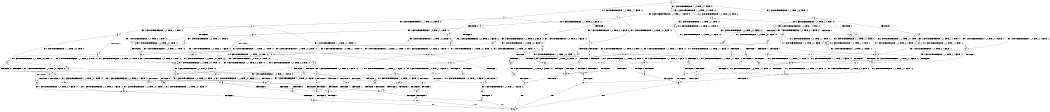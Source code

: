 digraph BCG {
size = "7, 10.5";
center = TRUE;
node [shape = circle];
0 [peripheries = 2];
0 -> 1 [label = "EX !1 !ATOMIC_EXCH_BRANCH (1, +0, TRUE, +0, 1, TRUE) !:0:"];
0 -> 2 [label = "EX !2 !ATOMIC_EXCH_BRANCH (1, +1, TRUE, +1, 1, FALSE) !:0:"];
0 -> 3 [label = "EX !0 !ATOMIC_EXCH_BRANCH (1, +1, TRUE, +0, 3, TRUE) !:0:"];
1 -> 4 [label = "EX !2 !ATOMIC_EXCH_BRANCH (1, +1, TRUE, +1, 1, FALSE) !:0:"];
1 -> 5 [label = "EX !0 !ATOMIC_EXCH_BRANCH (1, +1, TRUE, +0, 3, TRUE) !:0:"];
1 -> 1 [label = "EX !1 !ATOMIC_EXCH_BRANCH (1, +0, TRUE, +0, 1, TRUE) !:0:"];
2 -> 6 [label = "TERMINATE !2"];
2 -> 7 [label = "EX !1 !ATOMIC_EXCH_BRANCH (1, +0, TRUE, +0, 1, FALSE) !:0:"];
2 -> 8 [label = "EX !0 !ATOMIC_EXCH_BRANCH (1, +1, TRUE, +0, 3, FALSE) !:0:"];
3 -> 9 [label = "TERMINATE !0"];
3 -> 10 [label = "EX !1 !ATOMIC_EXCH_BRANCH (1, +0, TRUE, +0, 1, FALSE) !:0:"];
3 -> 11 [label = "EX !2 !ATOMIC_EXCH_BRANCH (1, +1, TRUE, +1, 1, TRUE) !:0:"];
4 -> 12 [label = "TERMINATE !2"];
4 -> 13 [label = "EX !0 !ATOMIC_EXCH_BRANCH (1, +1, TRUE, +0, 3, FALSE) !:0:"];
4 -> 7 [label = "EX !1 !ATOMIC_EXCH_BRANCH (1, +0, TRUE, +0, 1, FALSE) !:0:"];
5 -> 14 [label = "TERMINATE !0"];
5 -> 15 [label = "EX !2 !ATOMIC_EXCH_BRANCH (1, +1, TRUE, +1, 1, TRUE) !:0:"];
5 -> 10 [label = "EX !1 !ATOMIC_EXCH_BRANCH (1, +0, TRUE, +0, 1, FALSE) !:0:"];
6 -> 16 [label = "EX !1 !ATOMIC_EXCH_BRANCH (1, +0, TRUE, +0, 1, FALSE) !:0:"];
6 -> 17 [label = "EX !0 !ATOMIC_EXCH_BRANCH (1, +1, TRUE, +0, 3, FALSE) !:0:"];
7 -> 18 [label = "TERMINATE !1"];
7 -> 19 [label = "TERMINATE !2"];
7 -> 20 [label = "EX !0 !ATOMIC_EXCH_BRANCH (1, +1, TRUE, +0, 3, TRUE) !:0:"];
8 -> 21 [label = "TERMINATE !2"];
8 -> 22 [label = "EX !1 !ATOMIC_EXCH_BRANCH (1, +0, TRUE, +0, 1, FALSE) !:0:"];
8 -> 23 [label = "EX !0 !ATOMIC_EXCH_BRANCH (1, +0, TRUE, +1, 1, TRUE) !:0:"];
9 -> 24 [label = "EX !1 !ATOMIC_EXCH_BRANCH (1, +0, TRUE, +0, 1, FALSE) !:1:"];
9 -> 25 [label = "EX !2 !ATOMIC_EXCH_BRANCH (1, +1, TRUE, +1, 1, TRUE) !:1:"];
10 -> 26 [label = "TERMINATE !1"];
10 -> 27 [label = "TERMINATE !0"];
10 -> 20 [label = "EX !2 !ATOMIC_EXCH_BRANCH (1, +1, TRUE, +1, 1, FALSE) !:0:"];
11 -> 28 [label = "TERMINATE !0"];
11 -> 29 [label = "EX !1 !ATOMIC_EXCH_BRANCH (1, +0, TRUE, +0, 1, FALSE) !:0:"];
11 -> 11 [label = "EX !2 !ATOMIC_EXCH_BRANCH (1, +1, TRUE, +1, 1, TRUE) !:0:"];
12 -> 30 [label = "EX !0 !ATOMIC_EXCH_BRANCH (1, +1, TRUE, +0, 3, FALSE) !:0:"];
12 -> 16 [label = "EX !1 !ATOMIC_EXCH_BRANCH (1, +0, TRUE, +0, 1, FALSE) !:0:"];
13 -> 31 [label = "TERMINATE !2"];
13 -> 22 [label = "EX !1 !ATOMIC_EXCH_BRANCH (1, +0, TRUE, +0, 1, FALSE) !:0:"];
13 -> 32 [label = "EX !0 !ATOMIC_EXCH_BRANCH (1, +0, TRUE, +1, 1, TRUE) !:0:"];
14 -> 33 [label = "EX !2 !ATOMIC_EXCH_BRANCH (1, +1, TRUE, +1, 1, TRUE) !:1:"];
14 -> 24 [label = "EX !1 !ATOMIC_EXCH_BRANCH (1, +0, TRUE, +0, 1, FALSE) !:1:"];
15 -> 34 [label = "TERMINATE !0"];
15 -> 15 [label = "EX !2 !ATOMIC_EXCH_BRANCH (1, +1, TRUE, +1, 1, TRUE) !:0:"];
15 -> 29 [label = "EX !1 !ATOMIC_EXCH_BRANCH (1, +0, TRUE, +0, 1, FALSE) !:0:"];
16 -> 35 [label = "TERMINATE !1"];
16 -> 36 [label = "EX !0 !ATOMIC_EXCH_BRANCH (1, +1, TRUE, +0, 3, TRUE) !:0:"];
17 -> 37 [label = "EX !1 !ATOMIC_EXCH_BRANCH (1, +0, TRUE, +0, 1, FALSE) !:0:"];
17 -> 38 [label = "EX !0 !ATOMIC_EXCH_BRANCH (1, +0, TRUE, +1, 1, TRUE) !:0:"];
18 -> 35 [label = "TERMINATE !2"];
18 -> 39 [label = "EX !0 !ATOMIC_EXCH_BRANCH (1, +1, TRUE, +0, 3, TRUE) !:0:"];
19 -> 35 [label = "TERMINATE !1"];
19 -> 36 [label = "EX !0 !ATOMIC_EXCH_BRANCH (1, +1, TRUE, +0, 3, TRUE) !:0:"];
20 -> 40 [label = "TERMINATE !1"];
20 -> 41 [label = "TERMINATE !2"];
20 -> 42 [label = "TERMINATE !0"];
21 -> 37 [label = "EX !1 !ATOMIC_EXCH_BRANCH (1, +0, TRUE, +0, 1, FALSE) !:0:"];
21 -> 38 [label = "EX !0 !ATOMIC_EXCH_BRANCH (1, +0, TRUE, +1, 1, TRUE) !:0:"];
22 -> 43 [label = "TERMINATE !1"];
22 -> 44 [label = "TERMINATE !2"];
22 -> 45 [label = "EX !0 !ATOMIC_EXCH_BRANCH (1, +0, TRUE, +1, 1, FALSE) !:0:"];
23 -> 46 [label = "TERMINATE !2"];
23 -> 47 [label = "EX !1 !ATOMIC_EXCH_BRANCH (1, +0, TRUE, +0, 1, TRUE) !:0:"];
23 -> 48 [label = "EX !0 !ATOMIC_EXCH_BRANCH (1, +1, TRUE, +0, 3, TRUE) !:0:"];
24 -> 49 [label = "TERMINATE !1"];
24 -> 50 [label = "EX !2 !ATOMIC_EXCH_BRANCH (1, +1, TRUE, +1, 1, FALSE) !:1:"];
25 -> 51 [label = "EX !1 !ATOMIC_EXCH_BRANCH (1, +0, TRUE, +0, 1, FALSE) !:1:"];
25 -> 25 [label = "EX !2 !ATOMIC_EXCH_BRANCH (1, +1, TRUE, +1, 1, TRUE) !:1:"];
26 -> 52 [label = "TERMINATE !0"];
26 -> 39 [label = "EX !2 !ATOMIC_EXCH_BRANCH (1, +1, TRUE, +1, 1, FALSE) !:0:"];
27 -> 49 [label = "TERMINATE !1"];
27 -> 50 [label = "EX !2 !ATOMIC_EXCH_BRANCH (1, +1, TRUE, +1, 1, FALSE) !:1:"];
28 -> 51 [label = "EX !1 !ATOMIC_EXCH_BRANCH (1, +0, TRUE, +0, 1, FALSE) !:1:"];
28 -> 25 [label = "EX !2 !ATOMIC_EXCH_BRANCH (1, +1, TRUE, +1, 1, TRUE) !:1:"];
29 -> 53 [label = "TERMINATE !1"];
29 -> 54 [label = "TERMINATE !0"];
29 -> 20 [label = "EX !2 !ATOMIC_EXCH_BRANCH (1, +1, TRUE, +1, 1, FALSE) !:0:"];
30 -> 37 [label = "EX !1 !ATOMIC_EXCH_BRANCH (1, +0, TRUE, +0, 1, FALSE) !:0:"];
30 -> 55 [label = "EX !0 !ATOMIC_EXCH_BRANCH (1, +0, TRUE, +1, 1, TRUE) !:0:"];
31 -> 37 [label = "EX !1 !ATOMIC_EXCH_BRANCH (1, +0, TRUE, +0, 1, FALSE) !:0:"];
31 -> 55 [label = "EX !0 !ATOMIC_EXCH_BRANCH (1, +0, TRUE, +1, 1, TRUE) !:0:"];
32 -> 56 [label = "TERMINATE !2"];
32 -> 47 [label = "EX !1 !ATOMIC_EXCH_BRANCH (1, +0, TRUE, +0, 1, TRUE) !:0:"];
32 -> 57 [label = "EX !0 !ATOMIC_EXCH_BRANCH (1, +1, TRUE, +0, 3, TRUE) !:0:"];
33 -> 33 [label = "EX !2 !ATOMIC_EXCH_BRANCH (1, +1, TRUE, +1, 1, TRUE) !:1:"];
33 -> 51 [label = "EX !1 !ATOMIC_EXCH_BRANCH (1, +0, TRUE, +0, 1, FALSE) !:1:"];
34 -> 33 [label = "EX !2 !ATOMIC_EXCH_BRANCH (1, +1, TRUE, +1, 1, TRUE) !:1:"];
34 -> 51 [label = "EX !1 !ATOMIC_EXCH_BRANCH (1, +0, TRUE, +0, 1, FALSE) !:1:"];
35 -> 58 [label = "EX !0 !ATOMIC_EXCH_BRANCH (1, +1, TRUE, +0, 3, TRUE) !:0:"];
36 -> 59 [label = "TERMINATE !1"];
36 -> 60 [label = "TERMINATE !0"];
37 -> 61 [label = "TERMINATE !1"];
37 -> 62 [label = "EX !0 !ATOMIC_EXCH_BRANCH (1, +0, TRUE, +1, 1, FALSE) !:0:"];
38 -> 63 [label = "EX !1 !ATOMIC_EXCH_BRANCH (1, +0, TRUE, +0, 1, TRUE) !:0:"];
38 -> 64 [label = "EX !0 !ATOMIC_EXCH_BRANCH (1, +1, TRUE, +0, 3, TRUE) !:0:"];
39 -> 59 [label = "TERMINATE !2"];
39 -> 65 [label = "TERMINATE !0"];
40 -> 59 [label = "TERMINATE !2"];
40 -> 65 [label = "TERMINATE !0"];
41 -> 59 [label = "TERMINATE !1"];
41 -> 60 [label = "TERMINATE !0"];
42 -> 66 [label = "TERMINATE !1"];
42 -> 67 [label = "TERMINATE !2"];
43 -> 61 [label = "TERMINATE !2"];
43 -> 68 [label = "EX !0 !ATOMIC_EXCH_BRANCH (1, +0, TRUE, +1, 1, FALSE) !:0:"];
44 -> 61 [label = "TERMINATE !1"];
44 -> 62 [label = "EX !0 !ATOMIC_EXCH_BRANCH (1, +0, TRUE, +1, 1, FALSE) !:0:"];
45 -> 69 [label = "TERMINATE !1"];
45 -> 70 [label = "TERMINATE !2"];
45 -> 71 [label = "TERMINATE !0"];
46 -> 63 [label = "EX !1 !ATOMIC_EXCH_BRANCH (1, +0, TRUE, +0, 1, TRUE) !:0:"];
46 -> 64 [label = "EX !0 !ATOMIC_EXCH_BRANCH (1, +1, TRUE, +0, 3, TRUE) !:0:"];
47 -> 56 [label = "TERMINATE !2"];
47 -> 47 [label = "EX !1 !ATOMIC_EXCH_BRANCH (1, +0, TRUE, +0, 1, TRUE) !:0:"];
47 -> 57 [label = "EX !0 !ATOMIC_EXCH_BRANCH (1, +1, TRUE, +0, 3, TRUE) !:0:"];
48 -> 72 [label = "TERMINATE !2"];
48 -> 73 [label = "TERMINATE !0"];
48 -> 74 [label = "EX !1 !ATOMIC_EXCH_BRANCH (1, +0, TRUE, +0, 1, FALSE) !:0:"];
49 -> 75 [label = "EX !2 !ATOMIC_EXCH_BRANCH (1, +1, TRUE, +1, 1, FALSE) !:2:"];
50 -> 66 [label = "TERMINATE !1"];
50 -> 67 [label = "TERMINATE !2"];
51 -> 76 [label = "TERMINATE !1"];
51 -> 50 [label = "EX !2 !ATOMIC_EXCH_BRANCH (1, +1, TRUE, +1, 1, FALSE) !:1:"];
52 -> 75 [label = "EX !2 !ATOMIC_EXCH_BRANCH (1, +1, TRUE, +1, 1, FALSE) !:2:"];
53 -> 77 [label = "TERMINATE !0"];
53 -> 39 [label = "EX !2 !ATOMIC_EXCH_BRANCH (1, +1, TRUE, +1, 1, FALSE) !:0:"];
54 -> 76 [label = "TERMINATE !1"];
54 -> 50 [label = "EX !2 !ATOMIC_EXCH_BRANCH (1, +1, TRUE, +1, 1, FALSE) !:1:"];
55 -> 63 [label = "EX !1 !ATOMIC_EXCH_BRANCH (1, +0, TRUE, +0, 1, TRUE) !:0:"];
55 -> 78 [label = "EX !0 !ATOMIC_EXCH_BRANCH (1, +1, TRUE, +0, 3, TRUE) !:0:"];
56 -> 63 [label = "EX !1 !ATOMIC_EXCH_BRANCH (1, +0, TRUE, +0, 1, TRUE) !:0:"];
56 -> 78 [label = "EX !0 !ATOMIC_EXCH_BRANCH (1, +1, TRUE, +0, 3, TRUE) !:0:"];
57 -> 79 [label = "TERMINATE !2"];
57 -> 80 [label = "TERMINATE !0"];
57 -> 74 [label = "EX !1 !ATOMIC_EXCH_BRANCH (1, +0, TRUE, +0, 1, FALSE) !:0:"];
58 -> 81 [label = "TERMINATE !0"];
59 -> 81 [label = "TERMINATE !0"];
60 -> 82 [label = "TERMINATE !1"];
61 -> 83 [label = "EX !0 !ATOMIC_EXCH_BRANCH (1, +0, TRUE, +1, 1, FALSE) !:0:"];
62 -> 84 [label = "TERMINATE !1"];
62 -> 85 [label = "TERMINATE !0"];
63 -> 63 [label = "EX !1 !ATOMIC_EXCH_BRANCH (1, +0, TRUE, +0, 1, TRUE) !:0:"];
63 -> 78 [label = "EX !0 !ATOMIC_EXCH_BRANCH (1, +1, TRUE, +0, 3, TRUE) !:0:"];
64 -> 86 [label = "TERMINATE !0"];
64 -> 87 [label = "EX !1 !ATOMIC_EXCH_BRANCH (1, +0, TRUE, +0, 1, FALSE) !:0:"];
65 -> 88 [label = "TERMINATE !2"];
66 -> 88 [label = "TERMINATE !2"];
67 -> 82 [label = "TERMINATE !1"];
68 -> 84 [label = "TERMINATE !2"];
68 -> 89 [label = "TERMINATE !0"];
69 -> 84 [label = "TERMINATE !2"];
69 -> 89 [label = "TERMINATE !0"];
70 -> 84 [label = "TERMINATE !1"];
70 -> 85 [label = "TERMINATE !0"];
71 -> 90 [label = "TERMINATE !1"];
71 -> 91 [label = "TERMINATE !2"];
72 -> 86 [label = "TERMINATE !0"];
72 -> 87 [label = "EX !1 !ATOMIC_EXCH_BRANCH (1, +0, TRUE, +0, 1, FALSE) !:0:"];
73 -> 92 [label = "TERMINATE !2"];
73 -> 93 [label = "EX !1 !ATOMIC_EXCH_BRANCH (1, +0, TRUE, +0, 1, FALSE) !:1:"];
74 -> 69 [label = "TERMINATE !1"];
74 -> 70 [label = "TERMINATE !2"];
74 -> 71 [label = "TERMINATE !0"];
75 -> 88 [label = "TERMINATE !2"];
76 -> 75 [label = "EX !2 !ATOMIC_EXCH_BRANCH (1, +1, TRUE, +1, 1, FALSE) !:2:"];
77 -> 75 [label = "EX !2 !ATOMIC_EXCH_BRANCH (1, +1, TRUE, +1, 1, FALSE) !:2:"];
78 -> 94 [label = "TERMINATE !0"];
78 -> 87 [label = "EX !1 !ATOMIC_EXCH_BRANCH (1, +0, TRUE, +0, 1, FALSE) !:0:"];
79 -> 94 [label = "TERMINATE !0"];
79 -> 87 [label = "EX !1 !ATOMIC_EXCH_BRANCH (1, +0, TRUE, +0, 1, FALSE) !:0:"];
80 -> 95 [label = "TERMINATE !2"];
80 -> 93 [label = "EX !1 !ATOMIC_EXCH_BRANCH (1, +0, TRUE, +0, 1, FALSE) !:1:"];
81 -> 96 [label = "exit"];
82 -> 96 [label = "exit"];
83 -> 97 [label = "TERMINATE !0"];
84 -> 97 [label = "TERMINATE !0"];
85 -> 98 [label = "TERMINATE !1"];
86 -> 99 [label = "EX !1 !ATOMIC_EXCH_BRANCH (1, +0, TRUE, +0, 1, FALSE) !:1:"];
87 -> 84 [label = "TERMINATE !1"];
87 -> 85 [label = "TERMINATE !0"];
88 -> 96 [label = "exit"];
89 -> 100 [label = "TERMINATE !2"];
90 -> 100 [label = "TERMINATE !2"];
91 -> 98 [label = "TERMINATE !1"];
92 -> 99 [label = "EX !1 !ATOMIC_EXCH_BRANCH (1, +0, TRUE, +0, 1, FALSE) !:1:"];
93 -> 90 [label = "TERMINATE !1"];
93 -> 91 [label = "TERMINATE !2"];
94 -> 99 [label = "EX !1 !ATOMIC_EXCH_BRANCH (1, +0, TRUE, +0, 1, FALSE) !:1:"];
95 -> 99 [label = "EX !1 !ATOMIC_EXCH_BRANCH (1, +0, TRUE, +0, 1, FALSE) !:1:"];
97 -> 96 [label = "exit"];
98 -> 96 [label = "exit"];
99 -> 98 [label = "TERMINATE !1"];
100 -> 96 [label = "exit"];
}
